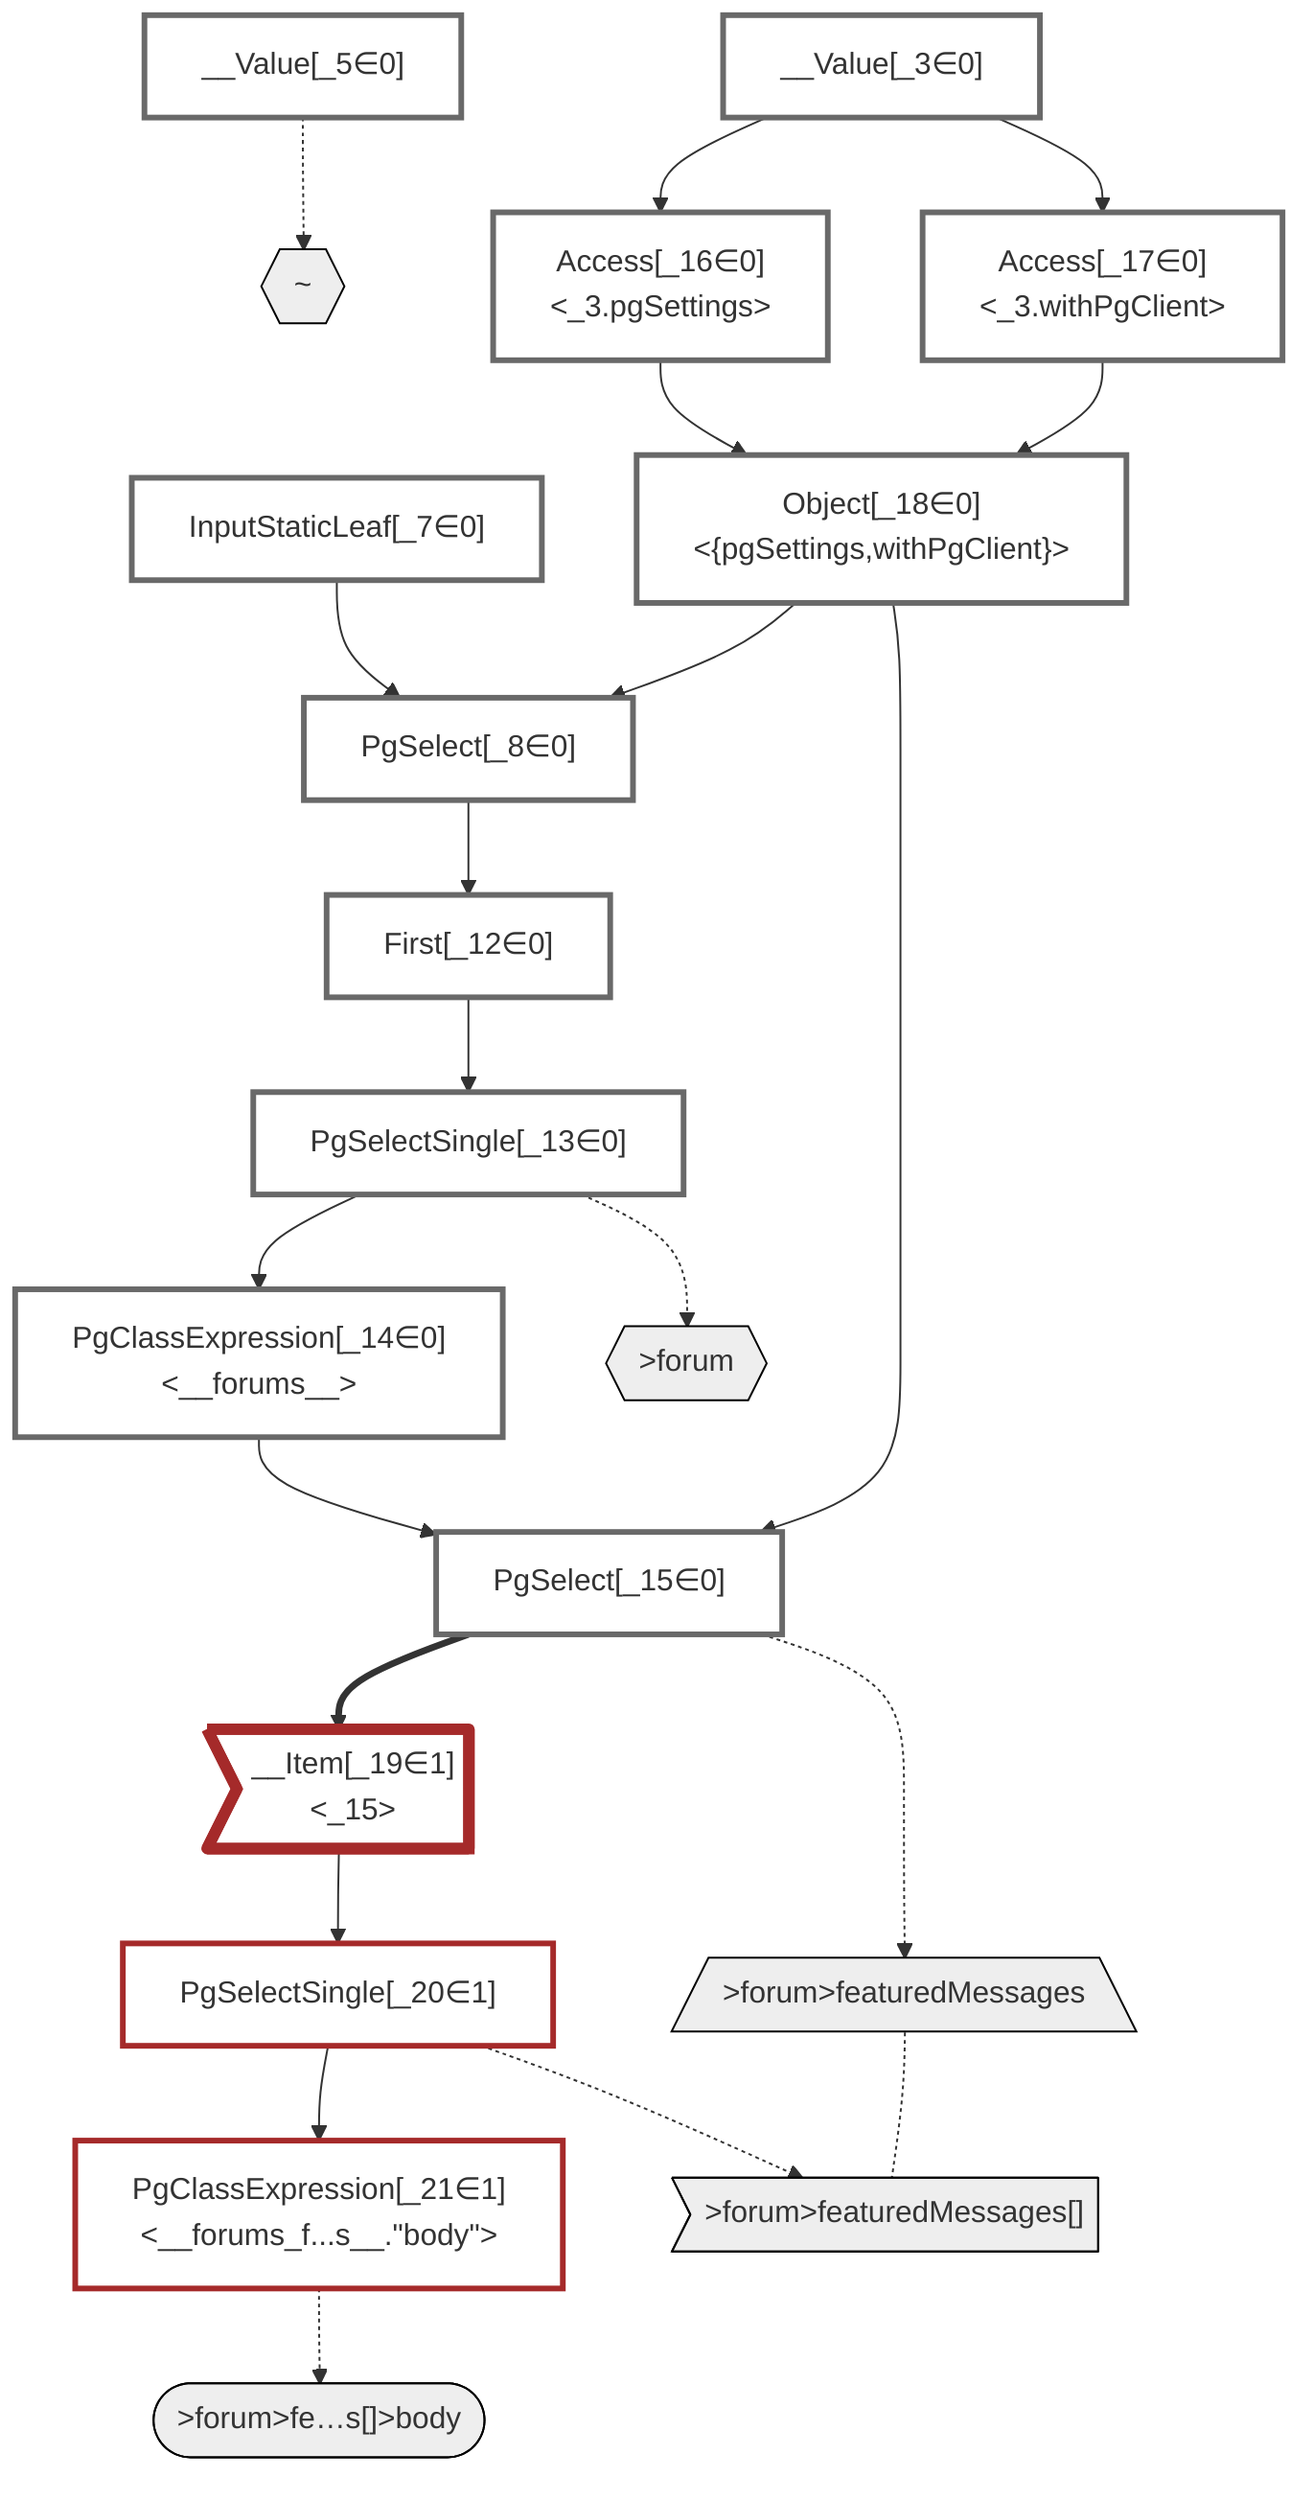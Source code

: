 graph TD
    classDef path fill:#eee,stroke:#000
    classDef plan fill:#fff,stroke-width:3px
    classDef itemplan fill:#fff,stroke-width:6px
    classDef sideeffectplan fill:#f00,stroke-width:6px

    %% subgraph fields
    P1{{"~"}}:::path
    P2{{">forum"}}:::path
    P3[/">forum>featuredMessages"\]:::path
    P4>">forum>featuredMessages[]"]:::path
    P3 -.- P4
    P5([">forum>fe…s[]>body"]):::path
    %% P4 -.-> P5
    %% P2 -.-> P3
    %% P1 -.-> P2
    %% end

    %% define plans
    __Value_3["__Value[_3∈0]<br /><context>"]:::plan
    __Value_5["__Value[_5∈0]<br /><rootValue>"]:::plan
    InputStaticLeaf_7["InputStaticLeaf[_7∈0]"]:::plan
    PgSelect_8["PgSelect[_8∈0]<br /><forums>"]:::plan
    First_12["First[_12∈0]"]:::plan
    PgSelectSingle_13["PgSelectSingle[_13∈0]<br /><forums>"]:::plan
    PgClassExpression_14["PgClassExpression[_14∈0]<br /><__forums__>"]:::plan
    PgSelect_15["PgSelect[_15∈0]<br /><forums_featured_messages>"]:::plan
    Access_16["Access[_16∈0]<br /><_3.pgSettings>"]:::plan
    Access_17["Access[_17∈0]<br /><_3.withPgClient>"]:::plan
    Object_18["Object[_18∈0]<br /><{pgSettings,withPgClient}>"]:::plan
    __Item_19>"__Item[_19∈1]<br /><_15>"]:::itemplan
    PgSelectSingle_20["PgSelectSingle[_20∈1]<br /><forums_featured_messages>"]:::plan
    PgClassExpression_21["PgClassExpression[_21∈1]<br /><__forums_f...s__.#quot;body#quot;>"]:::plan

    %% plan dependencies
    Object_18 --> PgSelect_8
    InputStaticLeaf_7 --> PgSelect_8
    PgSelect_8 --> First_12
    First_12 --> PgSelectSingle_13
    PgSelectSingle_13 --> PgClassExpression_14
    Object_18 --> PgSelect_15
    PgClassExpression_14 --> PgSelect_15
    __Value_3 --> Access_16
    __Value_3 --> Access_17
    Access_16 --> Object_18
    Access_17 --> Object_18
    PgSelect_15 ==> __Item_19
    __Item_19 --> PgSelectSingle_20
    PgSelectSingle_20 --> PgClassExpression_21

    %% plan-to-path relationships
    __Value_5 -.-> P1
    PgSelectSingle_13 -.-> P2
    PgSelect_15 -.-> P3
    PgSelectSingle_20 -.-> P4
    PgClassExpression_21 -.-> P5

    %% allocate buckets
    classDef bucket0 stroke:#696969
    class __Value_3,__Value_5,InputStaticLeaf_7,PgSelect_8,First_12,PgSelectSingle_13,PgClassExpression_14,PgSelect_15,Access_16,Access_17,Object_18 bucket0
    classDef bucket1 stroke:#a52a2a
    class __Item_19,PgSelectSingle_20,PgClassExpression_21 bucket1